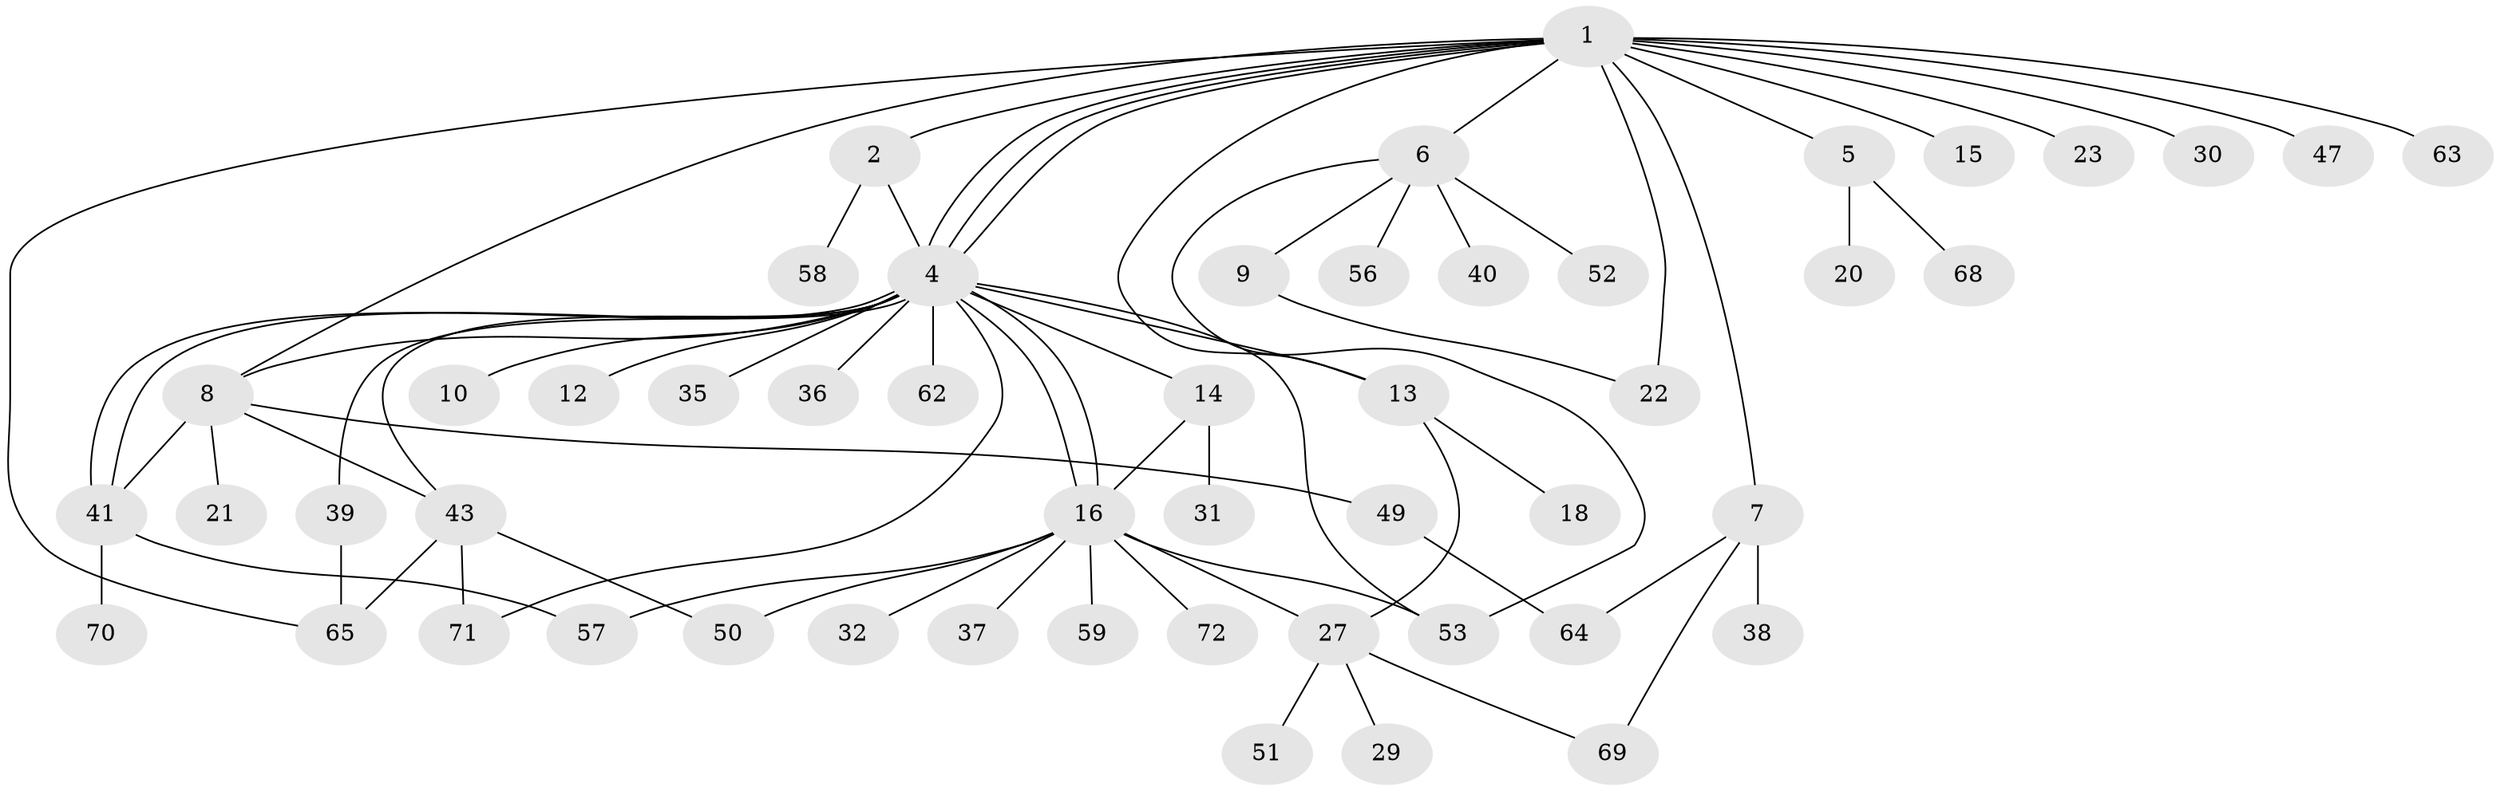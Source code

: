 // Generated by graph-tools (version 1.1) at 2025/23/03/03/25 07:23:54]
// undirected, 51 vertices, 71 edges
graph export_dot {
graph [start="1"]
  node [color=gray90,style=filled];
  1 [super="+3"];
  2;
  4 [super="+19"];
  5 [super="+61"];
  6 [super="+24"];
  7 [super="+26"];
  8 [super="+11"];
  9;
  10 [super="+42"];
  12;
  13 [super="+33"];
  14 [super="+17"];
  15;
  16 [super="+34"];
  18;
  20;
  21 [super="+28"];
  22 [super="+45"];
  23 [super="+25"];
  27 [super="+48"];
  29;
  30;
  31 [super="+55"];
  32;
  35;
  36 [super="+46"];
  37;
  38;
  39 [super="+44"];
  40;
  41 [super="+54"];
  43 [super="+66"];
  47;
  49;
  50;
  51;
  52;
  53 [super="+60"];
  56;
  57 [super="+73"];
  58;
  59;
  62;
  63;
  64;
  65 [super="+67"];
  68;
  69;
  70;
  71;
  72;
  1 -- 2;
  1 -- 4;
  1 -- 4;
  1 -- 4;
  1 -- 5;
  1 -- 6;
  1 -- 7;
  1 -- 8;
  1 -- 13;
  1 -- 15;
  1 -- 22;
  1 -- 23;
  1 -- 30;
  1 -- 47;
  1 -- 63;
  1 -- 65;
  2 -- 4;
  2 -- 58;
  4 -- 8;
  4 -- 10;
  4 -- 12;
  4 -- 13;
  4 -- 14;
  4 -- 16;
  4 -- 16;
  4 -- 35;
  4 -- 36;
  4 -- 39;
  4 -- 41;
  4 -- 41;
  4 -- 62;
  4 -- 71;
  4 -- 53;
  4 -- 43;
  5 -- 20;
  5 -- 68;
  6 -- 9;
  6 -- 40;
  6 -- 52;
  6 -- 56;
  6 -- 53;
  7 -- 38;
  7 -- 64;
  7 -- 69;
  8 -- 21;
  8 -- 49;
  8 -- 43;
  8 -- 41;
  9 -- 22;
  13 -- 18;
  13 -- 27;
  14 -- 31;
  14 -- 16;
  16 -- 27;
  16 -- 32;
  16 -- 37;
  16 -- 50;
  16 -- 57;
  16 -- 59;
  16 -- 72;
  16 -- 53;
  27 -- 29;
  27 -- 51;
  27 -- 69;
  39 -- 65;
  41 -- 57;
  41 -- 70;
  43 -- 50;
  43 -- 71;
  43 -- 65;
  49 -- 64;
}
